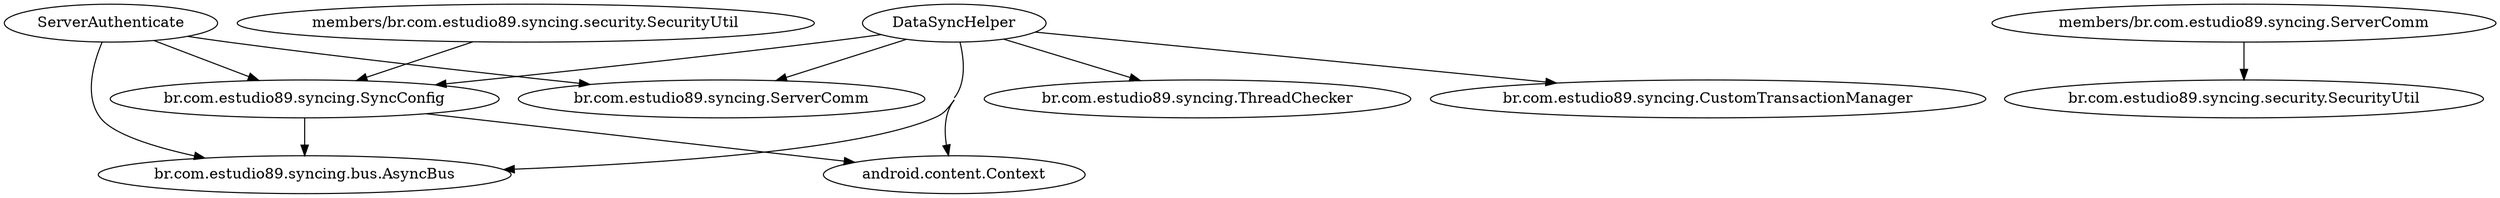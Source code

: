 digraph G1 {
  concentrate = true;
  n2 [label="android.content.Context"];
  DataSyncHelper -> n2;
  n3 [label="br.com.estudio89.syncing.SyncConfig"];
  DataSyncHelper -> n3;
  n4 [label="br.com.estudio89.syncing.ThreadChecker"];
  DataSyncHelper -> n4;
  n5 [label="br.com.estudio89.syncing.bus.AsyncBus"];
  DataSyncHelper -> n5;
  n6 [label="br.com.estudio89.syncing.CustomTransactionManager"];
  DataSyncHelper -> n6;
  n7 [label="br.com.estudio89.syncing.ServerComm"];
  DataSyncHelper -> n7;
  ServerAuthenticate -> n3;
  ServerAuthenticate -> n5;
  ServerAuthenticate -> n7;
  n3 -> n2;
  n3 -> n5;
  n8 [label="members/br.com.estudio89.syncing.ServerComm"];
  n9 [label="br.com.estudio89.syncing.security.SecurityUtil"];
  n8 -> n9;
  n10 [label="members/br.com.estudio89.syncing.security.SecurityUtil"];
  n10 -> n3;
}
